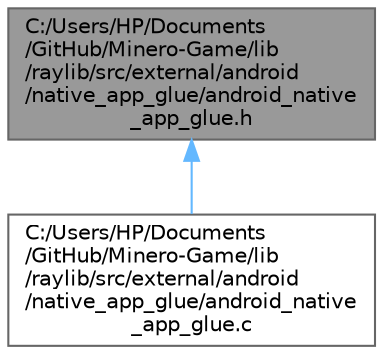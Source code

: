 digraph "C:/Users/HP/Documents/GitHub/Minero-Game/lib/raylib/src/external/android/native_app_glue/android_native_app_glue.h"
{
 // LATEX_PDF_SIZE
  bgcolor="transparent";
  edge [fontname=Helvetica,fontsize=10,labelfontname=Helvetica,labelfontsize=10];
  node [fontname=Helvetica,fontsize=10,shape=box,height=0.2,width=0.4];
  Node1 [id="Node000001",label="C:/Users/HP/Documents\l/GitHub/Minero-Game/lib\l/raylib/src/external/android\l/native_app_glue/android_native\l_app_glue.h",height=0.2,width=0.4,color="gray40", fillcolor="grey60", style="filled", fontcolor="black",tooltip=" "];
  Node1 -> Node2 [id="edge2_Node000001_Node000002",dir="back",color="steelblue1",style="solid",tooltip=" "];
  Node2 [id="Node000002",label="C:/Users/HP/Documents\l/GitHub/Minero-Game/lib\l/raylib/src/external/android\l/native_app_glue/android_native\l_app_glue.c",height=0.2,width=0.4,color="grey40", fillcolor="white", style="filled",URL="$lib_2raylib_2src_2external_2android_2native__app__glue_2android__native__app__glue_8c.html",tooltip=" "];
}
